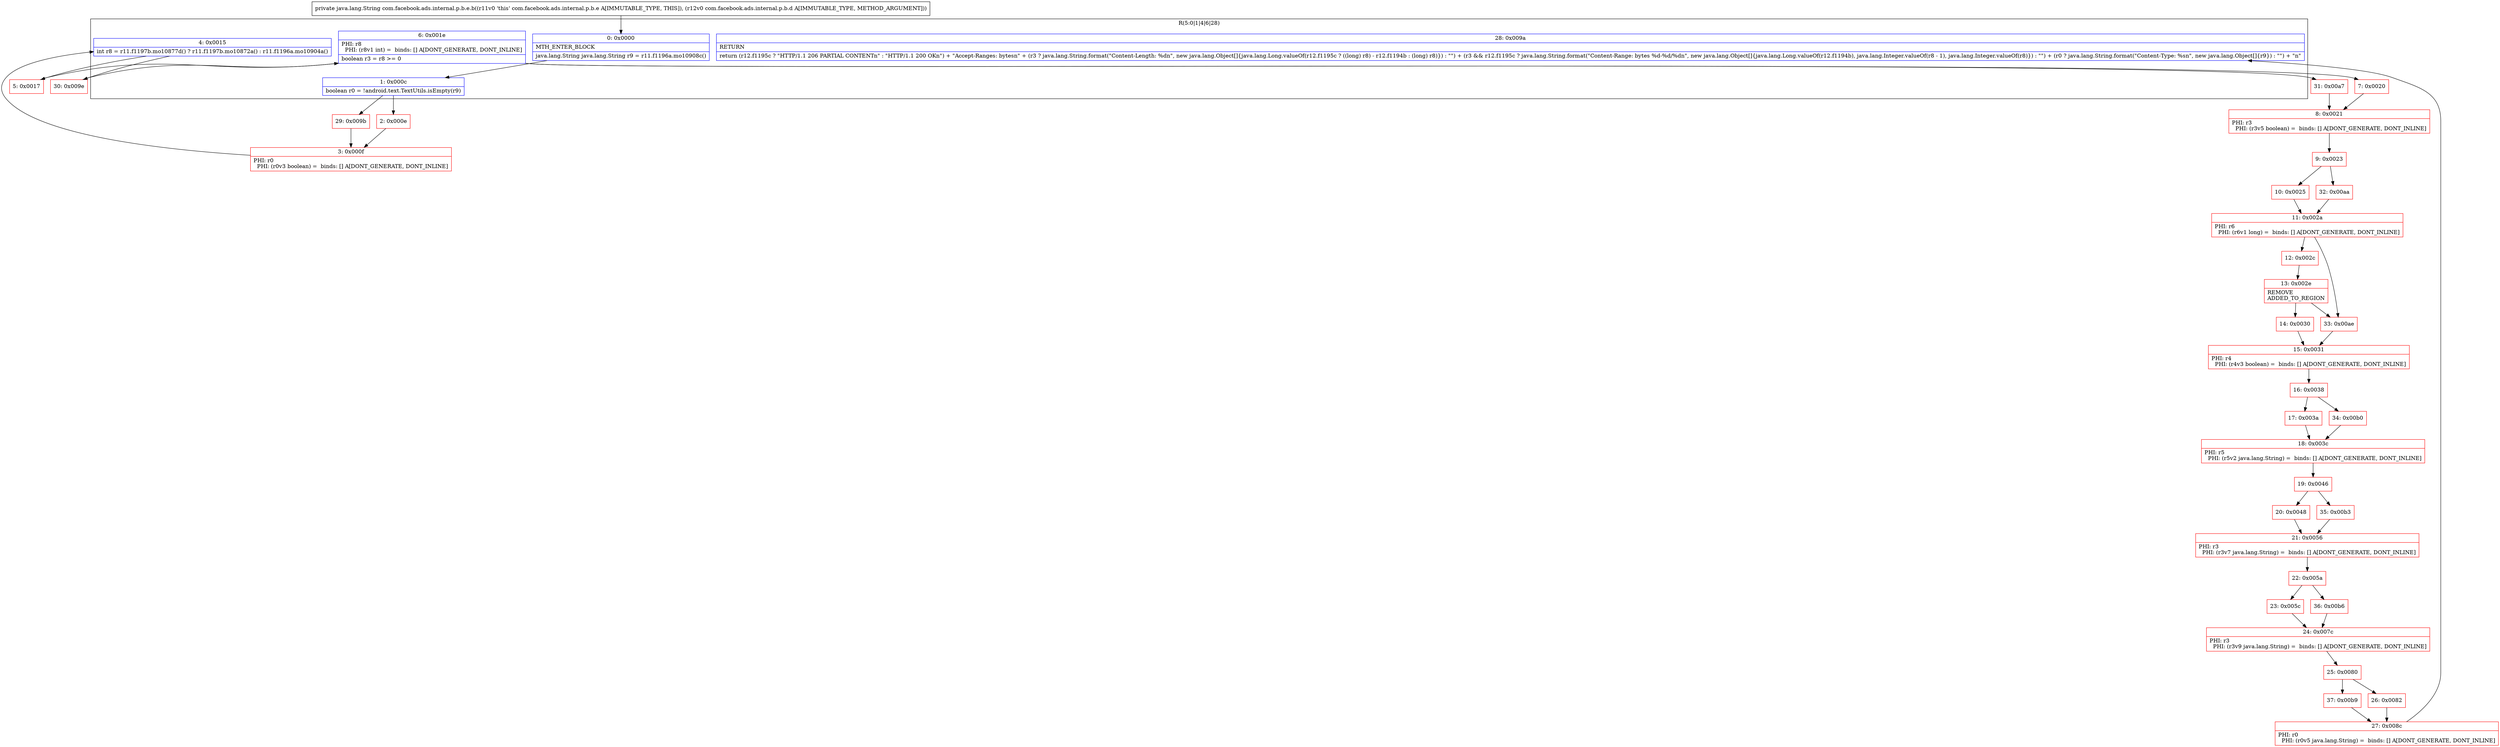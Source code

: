 digraph "CFG forcom.facebook.ads.internal.p.b.e.b(Lcom\/facebook\/ads\/internal\/p\/b\/d;)Ljava\/lang\/String;" {
subgraph cluster_Region_2102161336 {
label = "R(5:0|1|4|6|28)";
node [shape=record,color=blue];
Node_0 [shape=record,label="{0\:\ 0x0000|MTH_ENTER_BLOCK\l|java.lang.String java.lang.String r9 = r11.f1196a.mo10908c()\l}"];
Node_1 [shape=record,label="{1\:\ 0x000c|boolean r0 = !android.text.TextUtils.isEmpty(r9)\l}"];
Node_4 [shape=record,label="{4\:\ 0x0015|int r8 = r11.f1197b.mo10877d() ? r11.f1197b.mo10872a() : r11.f1196a.mo10904a()\l}"];
Node_6 [shape=record,label="{6\:\ 0x001e|PHI: r8 \l  PHI: (r8v1 int) =  binds: [] A[DONT_GENERATE, DONT_INLINE]\l|boolean r3 = r8 \>= 0\l}"];
Node_28 [shape=record,label="{28\:\ 0x009a|RETURN\l|return (r12.f1195c ? \"HTTP\/1.1 206 PARTIAL CONTENTn\" : \"HTTP\/1.1 200 OKn\") + \"Accept\-Ranges: bytesn\" + (r3 ? java.lang.String.format(\"Content\-Length: %dn\", new java.lang.Object[]\{java.lang.Long.valueOf(r12.f1195c ? ((long) r8) \- r12.f1194b : (long) r8)\}) : \"\") + (r3 && r12.f1195c ? java.lang.String.format(\"Content\-Range: bytes %d\-%d\/%dn\", new java.lang.Object[]\{java.lang.Long.valueOf(r12.f1194b), java.lang.Integer.valueOf(r8 \- 1), java.lang.Integer.valueOf(r8)\}) : \"\") + (r0 ? java.lang.String.format(\"Content\-Type: %sn\", new java.lang.Object[]\{r9\}) : \"\") + \"n\"\l}"];
}
Node_2 [shape=record,color=red,label="{2\:\ 0x000e}"];
Node_3 [shape=record,color=red,label="{3\:\ 0x000f|PHI: r0 \l  PHI: (r0v3 boolean) =  binds: [] A[DONT_GENERATE, DONT_INLINE]\l}"];
Node_5 [shape=record,color=red,label="{5\:\ 0x0017}"];
Node_7 [shape=record,color=red,label="{7\:\ 0x0020}"];
Node_8 [shape=record,color=red,label="{8\:\ 0x0021|PHI: r3 \l  PHI: (r3v5 boolean) =  binds: [] A[DONT_GENERATE, DONT_INLINE]\l}"];
Node_9 [shape=record,color=red,label="{9\:\ 0x0023}"];
Node_10 [shape=record,color=red,label="{10\:\ 0x0025}"];
Node_11 [shape=record,color=red,label="{11\:\ 0x002a|PHI: r6 \l  PHI: (r6v1 long) =  binds: [] A[DONT_GENERATE, DONT_INLINE]\l}"];
Node_12 [shape=record,color=red,label="{12\:\ 0x002c}"];
Node_13 [shape=record,color=red,label="{13\:\ 0x002e|REMOVE\lADDED_TO_REGION\l}"];
Node_14 [shape=record,color=red,label="{14\:\ 0x0030}"];
Node_15 [shape=record,color=red,label="{15\:\ 0x0031|PHI: r4 \l  PHI: (r4v3 boolean) =  binds: [] A[DONT_GENERATE, DONT_INLINE]\l}"];
Node_16 [shape=record,color=red,label="{16\:\ 0x0038}"];
Node_17 [shape=record,color=red,label="{17\:\ 0x003a}"];
Node_18 [shape=record,color=red,label="{18\:\ 0x003c|PHI: r5 \l  PHI: (r5v2 java.lang.String) =  binds: [] A[DONT_GENERATE, DONT_INLINE]\l}"];
Node_19 [shape=record,color=red,label="{19\:\ 0x0046}"];
Node_20 [shape=record,color=red,label="{20\:\ 0x0048}"];
Node_21 [shape=record,color=red,label="{21\:\ 0x0056|PHI: r3 \l  PHI: (r3v7 java.lang.String) =  binds: [] A[DONT_GENERATE, DONT_INLINE]\l}"];
Node_22 [shape=record,color=red,label="{22\:\ 0x005a}"];
Node_23 [shape=record,color=red,label="{23\:\ 0x005c}"];
Node_24 [shape=record,color=red,label="{24\:\ 0x007c|PHI: r3 \l  PHI: (r3v9 java.lang.String) =  binds: [] A[DONT_GENERATE, DONT_INLINE]\l}"];
Node_25 [shape=record,color=red,label="{25\:\ 0x0080}"];
Node_26 [shape=record,color=red,label="{26\:\ 0x0082}"];
Node_27 [shape=record,color=red,label="{27\:\ 0x008c|PHI: r0 \l  PHI: (r0v5 java.lang.String) =  binds: [] A[DONT_GENERATE, DONT_INLINE]\l}"];
Node_29 [shape=record,color=red,label="{29\:\ 0x009b}"];
Node_30 [shape=record,color=red,label="{30\:\ 0x009e}"];
Node_31 [shape=record,color=red,label="{31\:\ 0x00a7}"];
Node_32 [shape=record,color=red,label="{32\:\ 0x00aa}"];
Node_33 [shape=record,color=red,label="{33\:\ 0x00ae}"];
Node_34 [shape=record,color=red,label="{34\:\ 0x00b0}"];
Node_35 [shape=record,color=red,label="{35\:\ 0x00b3}"];
Node_36 [shape=record,color=red,label="{36\:\ 0x00b6}"];
Node_37 [shape=record,color=red,label="{37\:\ 0x00b9}"];
MethodNode[shape=record,label="{private java.lang.String com.facebook.ads.internal.p.b.e.b((r11v0 'this' com.facebook.ads.internal.p.b.e A[IMMUTABLE_TYPE, THIS]), (r12v0 com.facebook.ads.internal.p.b.d A[IMMUTABLE_TYPE, METHOD_ARGUMENT])) }"];
MethodNode -> Node_0;
Node_0 -> Node_1;
Node_1 -> Node_2;
Node_1 -> Node_29;
Node_4 -> Node_5;
Node_4 -> Node_30;
Node_6 -> Node_7;
Node_6 -> Node_31;
Node_2 -> Node_3;
Node_3 -> Node_4;
Node_5 -> Node_6;
Node_7 -> Node_8;
Node_8 -> Node_9;
Node_9 -> Node_10;
Node_9 -> Node_32;
Node_10 -> Node_11;
Node_11 -> Node_12;
Node_11 -> Node_33;
Node_12 -> Node_13;
Node_13 -> Node_14;
Node_13 -> Node_33;
Node_14 -> Node_15;
Node_15 -> Node_16;
Node_16 -> Node_17;
Node_16 -> Node_34;
Node_17 -> Node_18;
Node_18 -> Node_19;
Node_19 -> Node_20;
Node_19 -> Node_35;
Node_20 -> Node_21;
Node_21 -> Node_22;
Node_22 -> Node_23;
Node_22 -> Node_36;
Node_23 -> Node_24;
Node_24 -> Node_25;
Node_25 -> Node_26;
Node_25 -> Node_37;
Node_26 -> Node_27;
Node_27 -> Node_28;
Node_29 -> Node_3;
Node_30 -> Node_6;
Node_31 -> Node_8;
Node_32 -> Node_11;
Node_33 -> Node_15;
Node_34 -> Node_18;
Node_35 -> Node_21;
Node_36 -> Node_24;
Node_37 -> Node_27;
}

